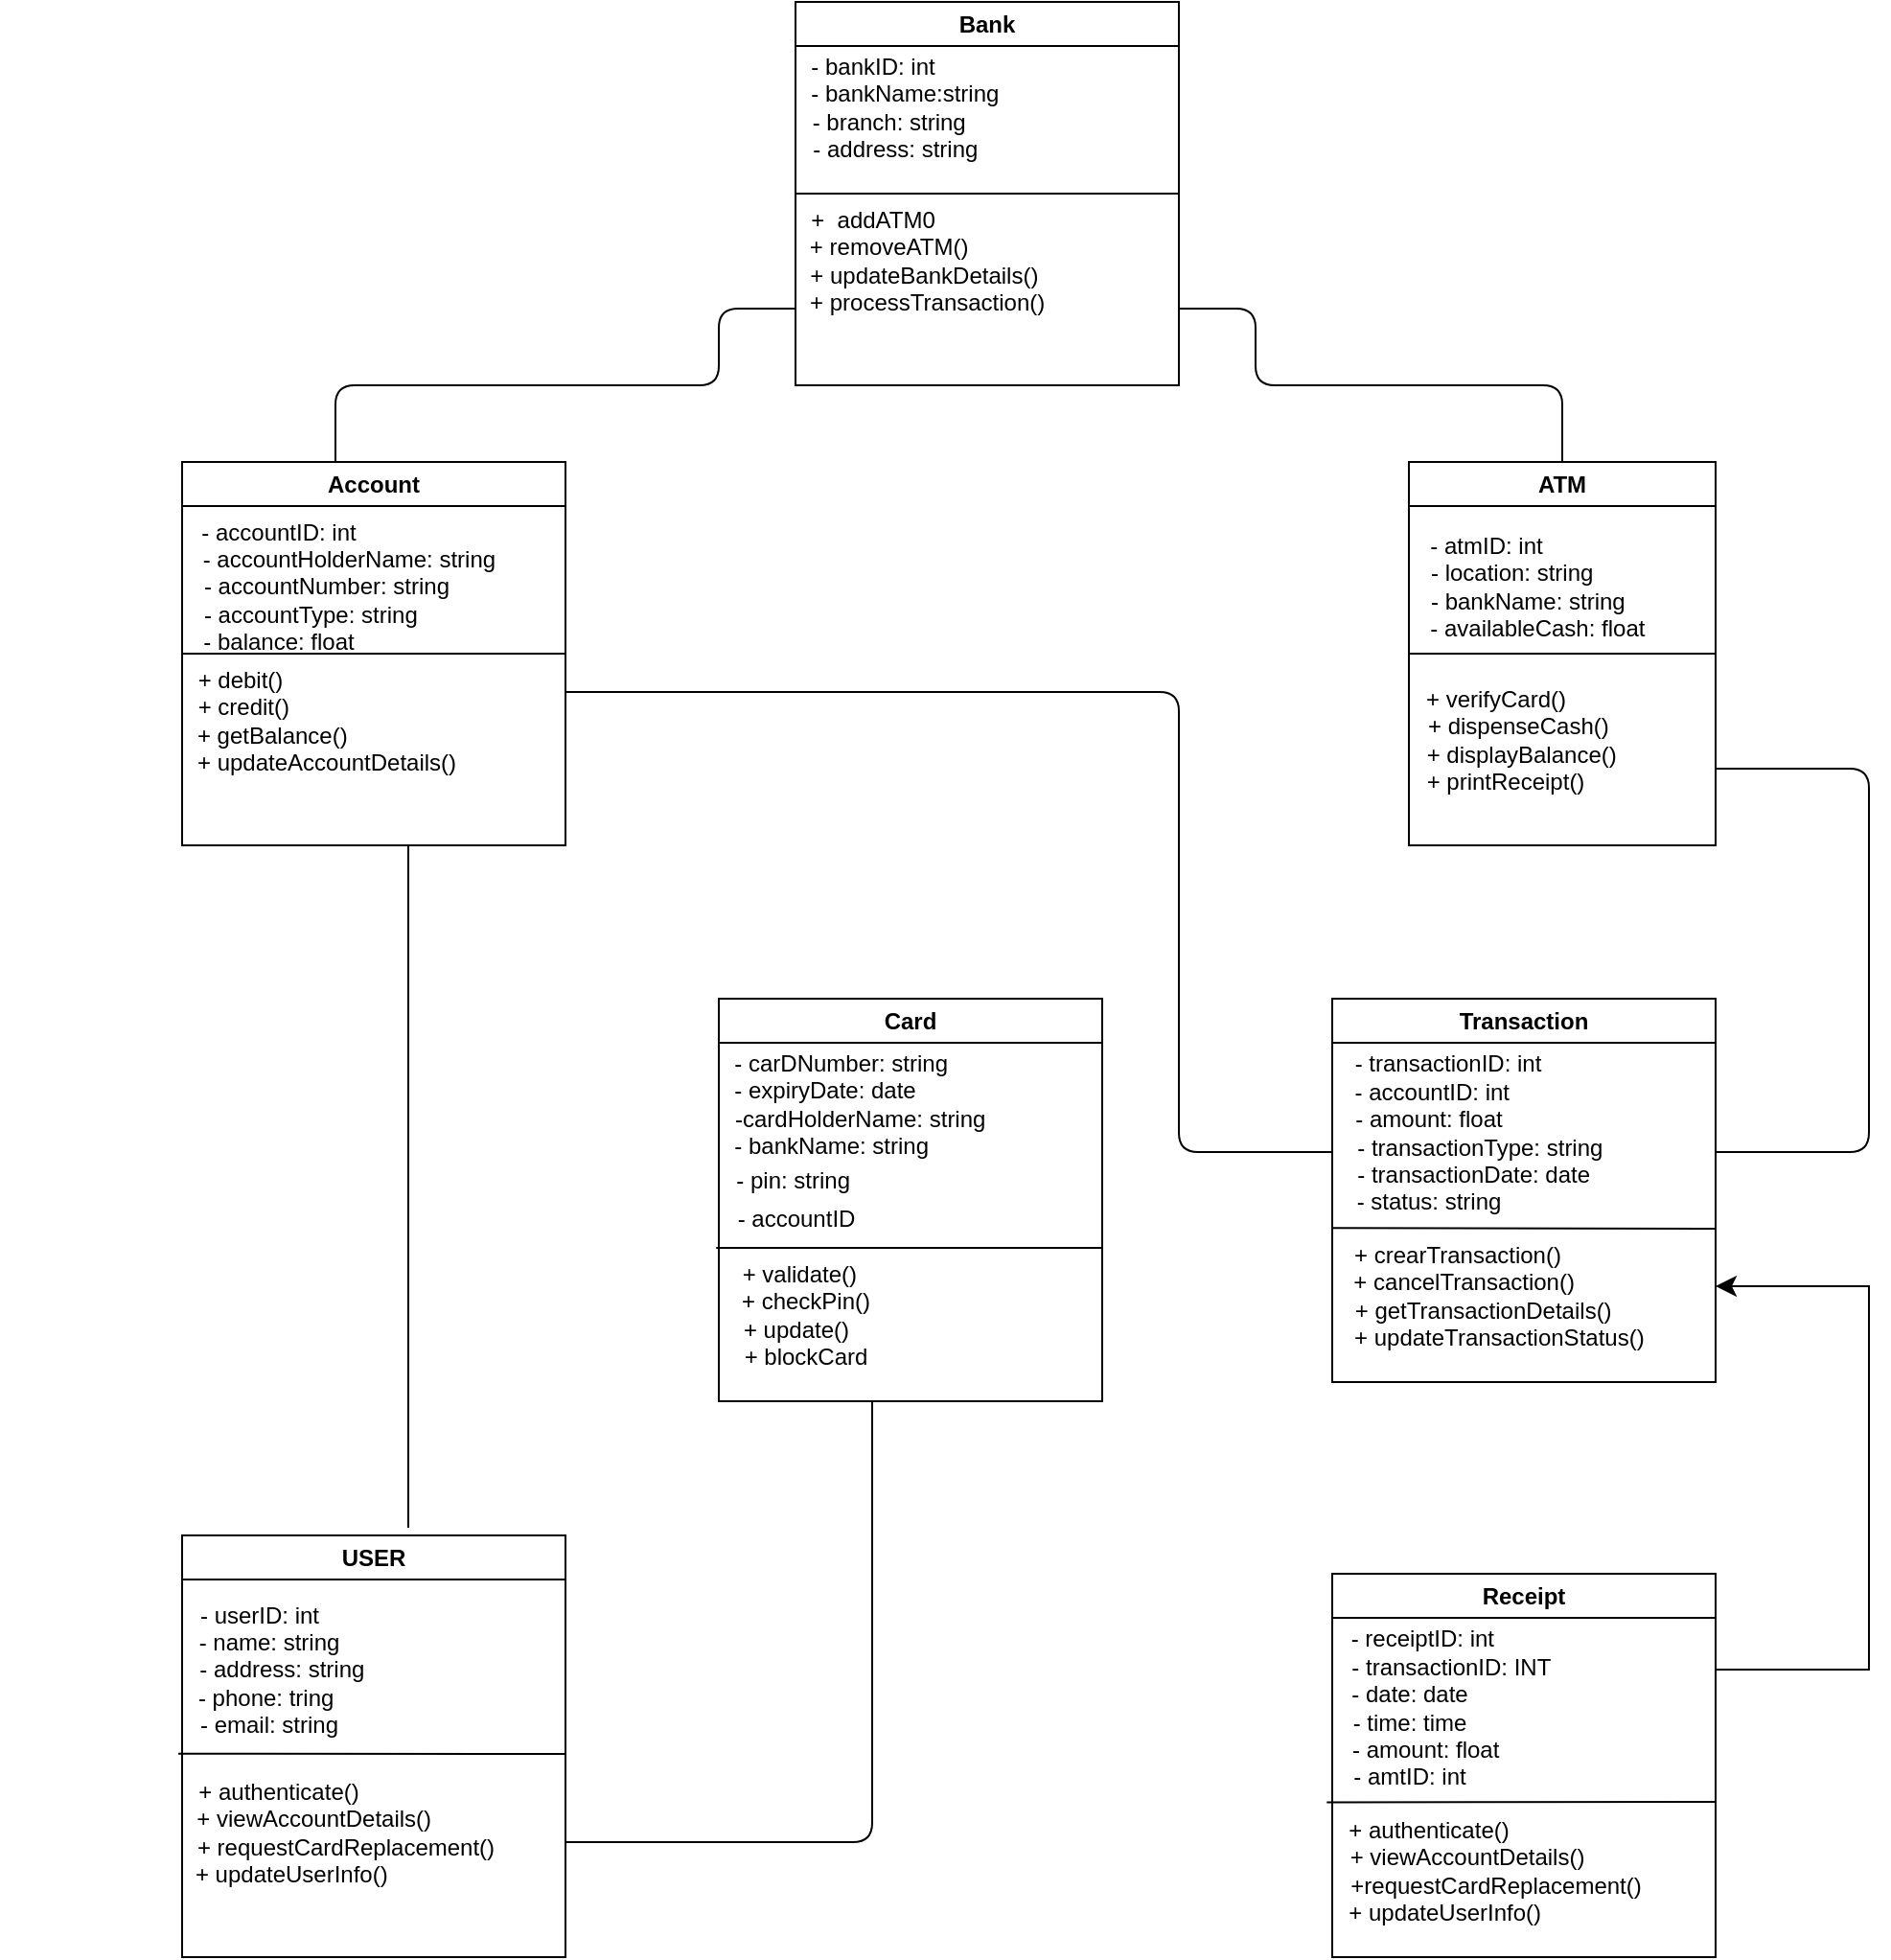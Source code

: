 <mxfile>
    <diagram id="zEfmkvHwu3dXwoXH1xiB" name="Page-1">
        <mxGraphModel dx="1790" dy="934" grid="1" gridSize="10" guides="1" tooltips="1" connect="1" arrows="1" fold="1" page="1" pageScale="1" pageWidth="850" pageHeight="1100" math="0" shadow="0">
            <root>
                <mxCell id="0"/>
                <mxCell id="1" parent="0"/>
                <mxCell id="12" value="Bank" style="swimlane;whiteSpace=wrap;html=1;" parent="1" vertex="1">
                    <mxGeometry x="-40" y="40" width="200" height="200" as="geometry"/>
                </mxCell>
                <mxCell id="13" value="- bankID: int&lt;div&gt;&amp;nbsp; &amp;nbsp; &amp;nbsp; &amp;nbsp; &amp;nbsp; - bankName:string&lt;/div&gt;&lt;div&gt;&amp;nbsp; &amp;nbsp; &amp;nbsp;- branch: string&lt;/div&gt;&lt;div&gt;&amp;nbsp; &amp;nbsp; &amp;nbsp; &amp;nbsp;- address: string&lt;/div&gt;" style="text;html=1;align=center;verticalAlign=middle;resizable=0;points=[];autosize=1;strokeColor=none;fillColor=none;" parent="12" vertex="1">
                    <mxGeometry x="-35" y="20" width="150" height="70" as="geometry"/>
                </mxCell>
                <mxCell id="14" value="" style="endArrow=none;html=1;entryX=1;entryY=0.5;entryDx=0;entryDy=0;exitX=0;exitY=0.5;exitDx=0;exitDy=0;" parent="1" source="12" target="12" edge="1">
                    <mxGeometry width="50" height="50" relative="1" as="geometry">
                        <mxPoint x="60" y="150" as="sourcePoint"/>
                        <mxPoint x="110" y="100" as="targetPoint"/>
                    </mxGeometry>
                </mxCell>
                <mxCell id="16" value="Account" style="swimlane;whiteSpace=wrap;html=1;" vertex="1" parent="1">
                    <mxGeometry x="-360" y="280" width="200" height="200" as="geometry"/>
                </mxCell>
                <mxCell id="17" value="- accountID: int&lt;div&gt;&amp;nbsp; &amp;nbsp; &amp;nbsp; &amp;nbsp; &amp;nbsp; &amp;nbsp; &amp;nbsp; &amp;nbsp; &amp;nbsp; &amp;nbsp; &amp;nbsp; - accountHolderName: string&lt;/div&gt;&lt;div&gt;&amp;nbsp; &amp;nbsp; &amp;nbsp; &amp;nbsp; &amp;nbsp; &amp;nbsp; &amp;nbsp; &amp;nbsp;- accountNumber: string&lt;/div&gt;&lt;div&gt;&amp;nbsp; &amp;nbsp; &amp;nbsp; &amp;nbsp; &amp;nbsp; - accountType: string&lt;/div&gt;&lt;div&gt;&amp;nbsp;- balance: float&amp;nbsp;&lt;/div&gt;" style="text;html=1;align=center;verticalAlign=middle;resizable=0;points=[];autosize=1;strokeColor=none;fillColor=none;" vertex="1" parent="16">
                    <mxGeometry x="-75" y="20" width="250" height="90" as="geometry"/>
                </mxCell>
                <mxCell id="18" value="" style="endArrow=none;html=1;entryX=1;entryY=0.5;entryDx=0;entryDy=0;exitX=0.3;exitY=0.889;exitDx=0;exitDy=0;exitPerimeter=0;" edge="1" parent="16" source="17" target="16">
                    <mxGeometry width="50" height="50" relative="1" as="geometry">
                        <mxPoint x="50" y="125" as="sourcePoint"/>
                        <mxPoint x="100" y="75" as="targetPoint"/>
                    </mxGeometry>
                </mxCell>
                <mxCell id="19" value="+ debit()&lt;div&gt;&amp;nbsp;+ credit()&lt;/div&gt;&lt;div&gt;&amp;nbsp; &amp;nbsp; &amp;nbsp; &amp;nbsp; &amp;nbsp; + getBalance()&lt;/div&gt;&lt;div&gt;&amp;nbsp; &amp;nbsp; &amp;nbsp; &amp;nbsp; &amp;nbsp; &amp;nbsp; &amp;nbsp; &amp;nbsp; &amp;nbsp; &amp;nbsp; &amp;nbsp; &amp;nbsp; &amp;nbsp; &amp;nbsp;+ updateAccountDetails()&lt;/div&gt;" style="text;html=1;align=center;verticalAlign=middle;resizable=0;points=[];autosize=1;strokeColor=none;fillColor=none;" vertex="1" parent="16">
                    <mxGeometry x="-95" y="100" width="250" height="70" as="geometry"/>
                </mxCell>
                <mxCell id="20" value="ATM" style="swimlane;whiteSpace=wrap;html=1;" vertex="1" parent="1">
                    <mxGeometry x="280" y="280" width="160" height="200" as="geometry"/>
                </mxCell>
                <mxCell id="21" value="- atmID: int&lt;div&gt;&lt;span style=&quot;background-color: transparent;&quot;&gt;&amp;nbsp; &amp;nbsp; &amp;nbsp; &amp;nbsp; - location: string&lt;/span&gt;&lt;div&gt;&lt;span style=&quot;background-color: transparent;&quot;&gt;&amp;nbsp; &amp;nbsp; &amp;nbsp; &amp;nbsp; &amp;nbsp; &amp;nbsp; &amp;nbsp;- bankName: string&lt;/span&gt;&lt;/div&gt;&lt;div&gt;&amp;nbsp; &amp;nbsp; &amp;nbsp; &amp;nbsp; &amp;nbsp; &amp;nbsp; &amp;nbsp; &amp;nbsp; - availableCash: float&lt;/div&gt;&lt;/div&gt;" style="text;html=1;align=center;verticalAlign=middle;resizable=0;points=[];autosize=1;strokeColor=none;fillColor=none;" vertex="1" parent="20">
                    <mxGeometry x="-55" y="30" width="190" height="70" as="geometry"/>
                </mxCell>
                <mxCell id="23" value="+ verifyCard()&lt;div&gt;&amp;nbsp; &amp;nbsp; &amp;nbsp; &amp;nbsp;+ dispenseCash()&lt;/div&gt;&lt;div&gt;&amp;nbsp; &amp;nbsp; &amp;nbsp; &amp;nbsp; + displayBalance()&lt;/div&gt;&lt;div&gt;&amp;nbsp; &amp;nbsp;+ printReceipt()&lt;/div&gt;" style="text;html=1;align=center;verticalAlign=middle;resizable=0;points=[];autosize=1;strokeColor=none;fillColor=none;" vertex="1" parent="20">
                    <mxGeometry x="-30" y="110" width="150" height="70" as="geometry"/>
                </mxCell>
                <mxCell id="22" value="" style="endArrow=none;html=1;entryX=1;entryY=0.5;entryDx=0;entryDy=0;exitX=0;exitY=0.5;exitDx=0;exitDy=0;" edge="1" parent="1" source="20" target="20">
                    <mxGeometry width="50" height="50" relative="1" as="geometry">
                        <mxPoint x="-100" y="280" as="sourcePoint"/>
                        <mxPoint x="-50" y="230" as="targetPoint"/>
                    </mxGeometry>
                </mxCell>
                <mxCell id="24" value="USER" style="swimlane;whiteSpace=wrap;html=1;" vertex="1" parent="1">
                    <mxGeometry x="-360" y="840" width="200" height="220" as="geometry"/>
                </mxCell>
                <mxCell id="25" value="- userID: int&lt;div&gt;&amp;nbsp; &amp;nbsp;- name: string&lt;/div&gt;&lt;div&gt;&amp;nbsp; &amp;nbsp; &amp;nbsp; &amp;nbsp;- address: string&lt;/div&gt;&lt;div&gt;&amp;nbsp; - phone: tring&lt;/div&gt;&lt;div&gt;&amp;nbsp; &amp;nbsp;- email: string&lt;/div&gt;" style="text;html=1;align=center;verticalAlign=middle;resizable=0;points=[];autosize=1;strokeColor=none;fillColor=none;" vertex="1" parent="24">
                    <mxGeometry x="-25" y="25" width="130" height="90" as="geometry"/>
                </mxCell>
                <mxCell id="26" value="+ authenticate()&lt;div&gt;&amp;nbsp; &amp;nbsp; &amp;nbsp; &amp;nbsp; &amp;nbsp; &amp;nbsp;+ viewAccountDetails()&lt;/div&gt;&lt;div&gt;&amp;nbsp; &amp;nbsp; &amp;nbsp; &amp;nbsp; &amp;nbsp; &amp;nbsp; &amp;nbsp; &amp;nbsp; &amp;nbsp; &amp;nbsp; &amp;nbsp;+ requestCardReplacement()&lt;/div&gt;&lt;div&gt;&amp;nbsp; &amp;nbsp; + updateUserInfo()&lt;/div&gt;" style="text;html=1;align=center;verticalAlign=middle;resizable=0;points=[];autosize=1;strokeColor=none;fillColor=none;" vertex="1" parent="24">
                    <mxGeometry x="-75" y="120" width="250" height="70" as="geometry"/>
                </mxCell>
                <mxCell id="27" value="" style="endArrow=none;html=1;exitX=0.177;exitY=0.988;exitDx=0;exitDy=0;exitPerimeter=0;" edge="1" parent="24" source="25">
                    <mxGeometry width="50" height="50" relative="1" as="geometry">
                        <mxPoint x="3" y="115" as="sourcePoint"/>
                        <mxPoint x="200" y="114" as="targetPoint"/>
                    </mxGeometry>
                </mxCell>
                <mxCell id="28" value="Receipt" style="swimlane;whiteSpace=wrap;html=1;" vertex="1" parent="1">
                    <mxGeometry x="240" y="860" width="200" height="200" as="geometry"/>
                </mxCell>
                <mxCell id="29" value="&amp;nbsp; &amp;nbsp; - receiptID: int&lt;div&gt;&amp;nbsp; &amp;nbsp; &amp;nbsp; &amp;nbsp; &amp;nbsp; &amp;nbsp; &amp;nbsp;- transactionID: INT&lt;/div&gt;&lt;div&gt;&lt;span style=&quot;background-color: transparent;&quot;&gt;- date: date&lt;/span&gt;&lt;/div&gt;&lt;div&gt;- time: time&lt;/div&gt;&lt;div&gt;&amp;nbsp; &amp;nbsp; &amp;nbsp;- amount: float&lt;/div&gt;&lt;div&gt;- amtID: int&lt;/div&gt;" style="text;html=1;align=center;verticalAlign=middle;resizable=0;points=[];autosize=1;strokeColor=none;fillColor=none;" vertex="1" parent="28">
                    <mxGeometry x="-45" y="20" width="170" height="100" as="geometry"/>
                </mxCell>
                <mxCell id="30" value="" style="endArrow=none;html=1;exitX=0.248;exitY=0.992;exitDx=0;exitDy=0;exitPerimeter=0;" edge="1" parent="28" source="29">
                    <mxGeometry width="50" height="50" relative="1" as="geometry">
                        <mxPoint x="60" y="140" as="sourcePoint"/>
                        <mxPoint x="200" y="119" as="targetPoint"/>
                    </mxGeometry>
                </mxCell>
                <mxCell id="31" value="+ authenticate()&lt;div&gt;&amp;nbsp; &amp;nbsp; &amp;nbsp; &amp;nbsp; &amp;nbsp; &amp;nbsp; + viewAccountDetails()&lt;/div&gt;&lt;div&gt;&amp;nbsp; &amp;nbsp; &amp;nbsp; &amp;nbsp; &amp;nbsp; &amp;nbsp; &amp;nbsp; &amp;nbsp; &amp;nbsp; &amp;nbsp; &amp;nbsp;+requestCardReplacement()&lt;/div&gt;&lt;div&gt;&amp;nbsp; &amp;nbsp; &amp;nbsp;+ updateUserInfo()&lt;/div&gt;" style="text;html=1;align=center;verticalAlign=middle;resizable=0;points=[];autosize=1;strokeColor=none;fillColor=none;" vertex="1" parent="28">
                    <mxGeometry x="-75" y="120" width="250" height="70" as="geometry"/>
                </mxCell>
                <mxCell id="33" value="Card" style="swimlane;whiteSpace=wrap;html=1;" vertex="1" parent="1">
                    <mxGeometry x="-80" y="560" width="200" height="210" as="geometry"/>
                </mxCell>
                <mxCell id="34" value="&amp;nbsp; &amp;nbsp; &amp;nbsp;- carDNumber: string&lt;div&gt;- expiryDate: date&lt;/div&gt;&lt;div&gt;&amp;nbsp; &amp;nbsp; &amp;nbsp; &amp;nbsp; &amp;nbsp; &amp;nbsp;-cardHolderName: string&lt;/div&gt;&lt;div&gt;&amp;nbsp; - bankName: string&lt;/div&gt;" style="text;html=1;align=center;verticalAlign=middle;resizable=0;points=[];autosize=1;strokeColor=none;fillColor=none;" vertex="1" parent="33">
                    <mxGeometry x="-40" y="20" width="190" height="70" as="geometry"/>
                </mxCell>
                <mxCell id="35" value="&amp;nbsp; &amp;nbsp; &amp;nbsp;- pin: string" style="text;html=1;align=center;verticalAlign=middle;resizable=0;points=[];autosize=1;strokeColor=none;fillColor=none;" vertex="1" parent="33">
                    <mxGeometry x="-20" y="80" width="100" height="30" as="geometry"/>
                </mxCell>
                <mxCell id="38" value="- accountID" style="text;html=1;align=center;verticalAlign=middle;resizable=0;points=[];autosize=1;strokeColor=none;fillColor=none;" vertex="1" parent="33">
                    <mxGeometry y="100" width="80" height="30" as="geometry"/>
                </mxCell>
                <mxCell id="39" value="" style="endArrow=none;html=1;exitX=-0.017;exitY=1;exitDx=0;exitDy=0;exitPerimeter=0;" edge="1" parent="33" source="38">
                    <mxGeometry width="50" height="50" relative="1" as="geometry">
                        <mxPoint x="40" y="160" as="sourcePoint"/>
                        <mxPoint x="200" y="130" as="targetPoint"/>
                    </mxGeometry>
                </mxCell>
                <mxCell id="40" value="&amp;nbsp;+ validate()&lt;div&gt;&amp;nbsp; &amp;nbsp;+ checkPin()&lt;/div&gt;&lt;div&gt;+ update()&lt;/div&gt;&lt;div&gt;&amp;nbsp; &amp;nbsp;+ blockCard&lt;/div&gt;" style="text;html=1;align=center;verticalAlign=middle;resizable=0;points=[];autosize=1;strokeColor=none;fillColor=none;" vertex="1" parent="33">
                    <mxGeometry x="-10" y="130" width="100" height="70" as="geometry"/>
                </mxCell>
                <mxCell id="15" value="+&amp;nbsp; addATM0&lt;div&gt;&amp;nbsp; &amp;nbsp; &amp;nbsp;+ removeATM()&lt;/div&gt;&lt;div&gt;&amp;nbsp; &amp;nbsp; &amp;nbsp; &amp;nbsp; &amp;nbsp; &amp;nbsp; &amp;nbsp; &amp;nbsp; + updateBankDetails()&lt;/div&gt;&lt;div&gt;&amp;nbsp; &amp;nbsp; &amp;nbsp; &amp;nbsp; &amp;nbsp; &amp;nbsp; &amp;nbsp; &amp;nbsp; &amp;nbsp;+ processTransaction()&lt;/div&gt;" style="text;html=1;align=center;verticalAlign=middle;resizable=0;points=[];autosize=1;strokeColor=none;fillColor=none;" parent="1" vertex="1">
                    <mxGeometry x="-100" y="140" width="200" height="70" as="geometry"/>
                </mxCell>
                <mxCell id="43" value="" style="endArrow=none;html=1;entryX=0.5;entryY=0;entryDx=0;entryDy=0;" edge="1" parent="1" target="20">
                    <mxGeometry width="50" height="50" relative="1" as="geometry">
                        <mxPoint x="160" y="200" as="sourcePoint"/>
                        <mxPoint x="130" y="410" as="targetPoint"/>
                        <Array as="points">
                            <mxPoint x="200" y="200"/>
                            <mxPoint x="200" y="240"/>
                            <mxPoint x="360" y="240"/>
                        </Array>
                    </mxGeometry>
                </mxCell>
                <mxCell id="44" value="Transaction" style="swimlane;whiteSpace=wrap;html=1;startSize=23;" vertex="1" parent="1">
                    <mxGeometry x="240" y="560" width="200" height="200" as="geometry"/>
                </mxCell>
                <mxCell id="45" value="&amp;nbsp; &amp;nbsp; &amp;nbsp; - transactionID: int&lt;div&gt;&amp;nbsp;- accountID: int&lt;/div&gt;&lt;div&gt;- amount: float&lt;/div&gt;&lt;div&gt;&amp;nbsp; &amp;nbsp; &amp;nbsp; &amp;nbsp; &amp;nbsp; &amp;nbsp; &amp;nbsp; &amp;nbsp; - transactionType: string&lt;/div&gt;&lt;div&gt;&amp;nbsp; &amp;nbsp; &amp;nbsp; &amp;nbsp; &amp;nbsp; &amp;nbsp; &amp;nbsp; - transactionDate: date&lt;/div&gt;&lt;div&gt;- status: string&lt;/div&gt;" style="text;html=1;align=center;verticalAlign=middle;resizable=0;points=[];autosize=1;strokeColor=none;fillColor=none;" vertex="1" parent="44">
                    <mxGeometry x="-50" y="20" width="200" height="100" as="geometry"/>
                </mxCell>
                <mxCell id="46" value="" style="endArrow=none;html=1;exitX=0.251;exitY=0.996;exitDx=0;exitDy=0;exitPerimeter=0;" edge="1" parent="44" source="45">
                    <mxGeometry width="50" height="50" relative="1" as="geometry">
                        <mxPoint x="20" y="120" as="sourcePoint"/>
                        <mxPoint x="200" y="120" as="targetPoint"/>
                    </mxGeometry>
                </mxCell>
                <mxCell id="47" value="+ crearTransaction()&lt;div&gt;&amp;nbsp; + cancelTransaction()&lt;/div&gt;&lt;div&gt;&amp;nbsp; &amp;nbsp; &amp;nbsp; &amp;nbsp; + getTransactionDetails()&lt;/div&gt;&lt;div&gt;&amp;nbsp; &amp;nbsp; &amp;nbsp; &amp;nbsp; &amp;nbsp; &amp;nbsp; &amp;nbsp;+ updateTransactionStatus()&lt;/div&gt;" style="text;html=1;align=center;verticalAlign=middle;resizable=0;points=[];autosize=1;strokeColor=none;fillColor=none;" vertex="1" parent="44">
                    <mxGeometry x="-45" y="120" width="220" height="70" as="geometry"/>
                </mxCell>
                <mxCell id="48" value="" style="endArrow=none;html=1;entryX=0.3;entryY=0.857;entryDx=0;entryDy=0;entryPerimeter=0;" edge="1" parent="1" target="15">
                    <mxGeometry width="50" height="50" relative="1" as="geometry">
                        <mxPoint x="-280" y="280" as="sourcePoint"/>
                        <mxPoint x="-70" y="200" as="targetPoint"/>
                        <Array as="points">
                            <mxPoint x="-280" y="240"/>
                            <mxPoint x="-80" y="240"/>
                            <mxPoint x="-80" y="200"/>
                        </Array>
                    </mxGeometry>
                </mxCell>
                <mxCell id="49" value="" style="endArrow=none;html=1;exitX=0.59;exitY=-0.018;exitDx=0;exitDy=0;exitPerimeter=0;" edge="1" parent="1" source="24">
                    <mxGeometry width="50" height="50" relative="1" as="geometry">
                        <mxPoint x="-120" y="610" as="sourcePoint"/>
                        <mxPoint x="-242" y="480" as="targetPoint"/>
                    </mxGeometry>
                </mxCell>
                <mxCell id="50" value="" style="endArrow=none;html=1;entryX=0.25;entryY=0.6;entryDx=0;entryDy=0;entryPerimeter=0;" edge="1" parent="1" target="45">
                    <mxGeometry width="50" height="50" relative="1" as="geometry">
                        <mxPoint x="-160" y="400" as="sourcePoint"/>
                        <mxPoint x="-70" y="560" as="targetPoint"/>
                        <Array as="points">
                            <mxPoint x="160" y="400"/>
                            <mxPoint x="160" y="640"/>
                        </Array>
                    </mxGeometry>
                </mxCell>
                <mxCell id="51" value="" style="endArrow=none;html=1;" edge="1" parent="1">
                    <mxGeometry width="50" height="50" relative="1" as="geometry">
                        <mxPoint x="440" y="640" as="sourcePoint"/>
                        <mxPoint x="440" y="440" as="targetPoint"/>
                        <Array as="points">
                            <mxPoint x="520" y="640"/>
                            <mxPoint x="520" y="440"/>
                        </Array>
                    </mxGeometry>
                </mxCell>
                <mxCell id="52" value="" style="endArrow=none;html=1;" edge="1" parent="1">
                    <mxGeometry width="50" height="50" relative="1" as="geometry">
                        <mxPoint x="-160" y="1000" as="sourcePoint"/>
                        <mxPoint y="770" as="targetPoint"/>
                        <Array as="points">
                            <mxPoint y="1000"/>
                        </Array>
                    </mxGeometry>
                </mxCell>
                <mxCell id="54" value="" style="edgeStyle=segmentEdgeStyle;endArrow=classic;html=1;curved=0;rounded=0;endSize=8;startSize=8;sourcePerimeterSpacing=0;targetPerimeterSpacing=0;exitX=1;exitY=0.25;exitDx=0;exitDy=0;" edge="1" parent="1" source="28">
                    <mxGeometry width="100" relative="1" as="geometry">
                        <mxPoint x="260" y="210" as="sourcePoint"/>
                        <mxPoint x="440" y="710" as="targetPoint"/>
                        <Array as="points">
                            <mxPoint x="520" y="910"/>
                            <mxPoint x="520" y="710"/>
                            <mxPoint x="510" y="710"/>
                        </Array>
                    </mxGeometry>
                </mxCell>
            </root>
        </mxGraphModel>
    </diagram>
</mxfile>